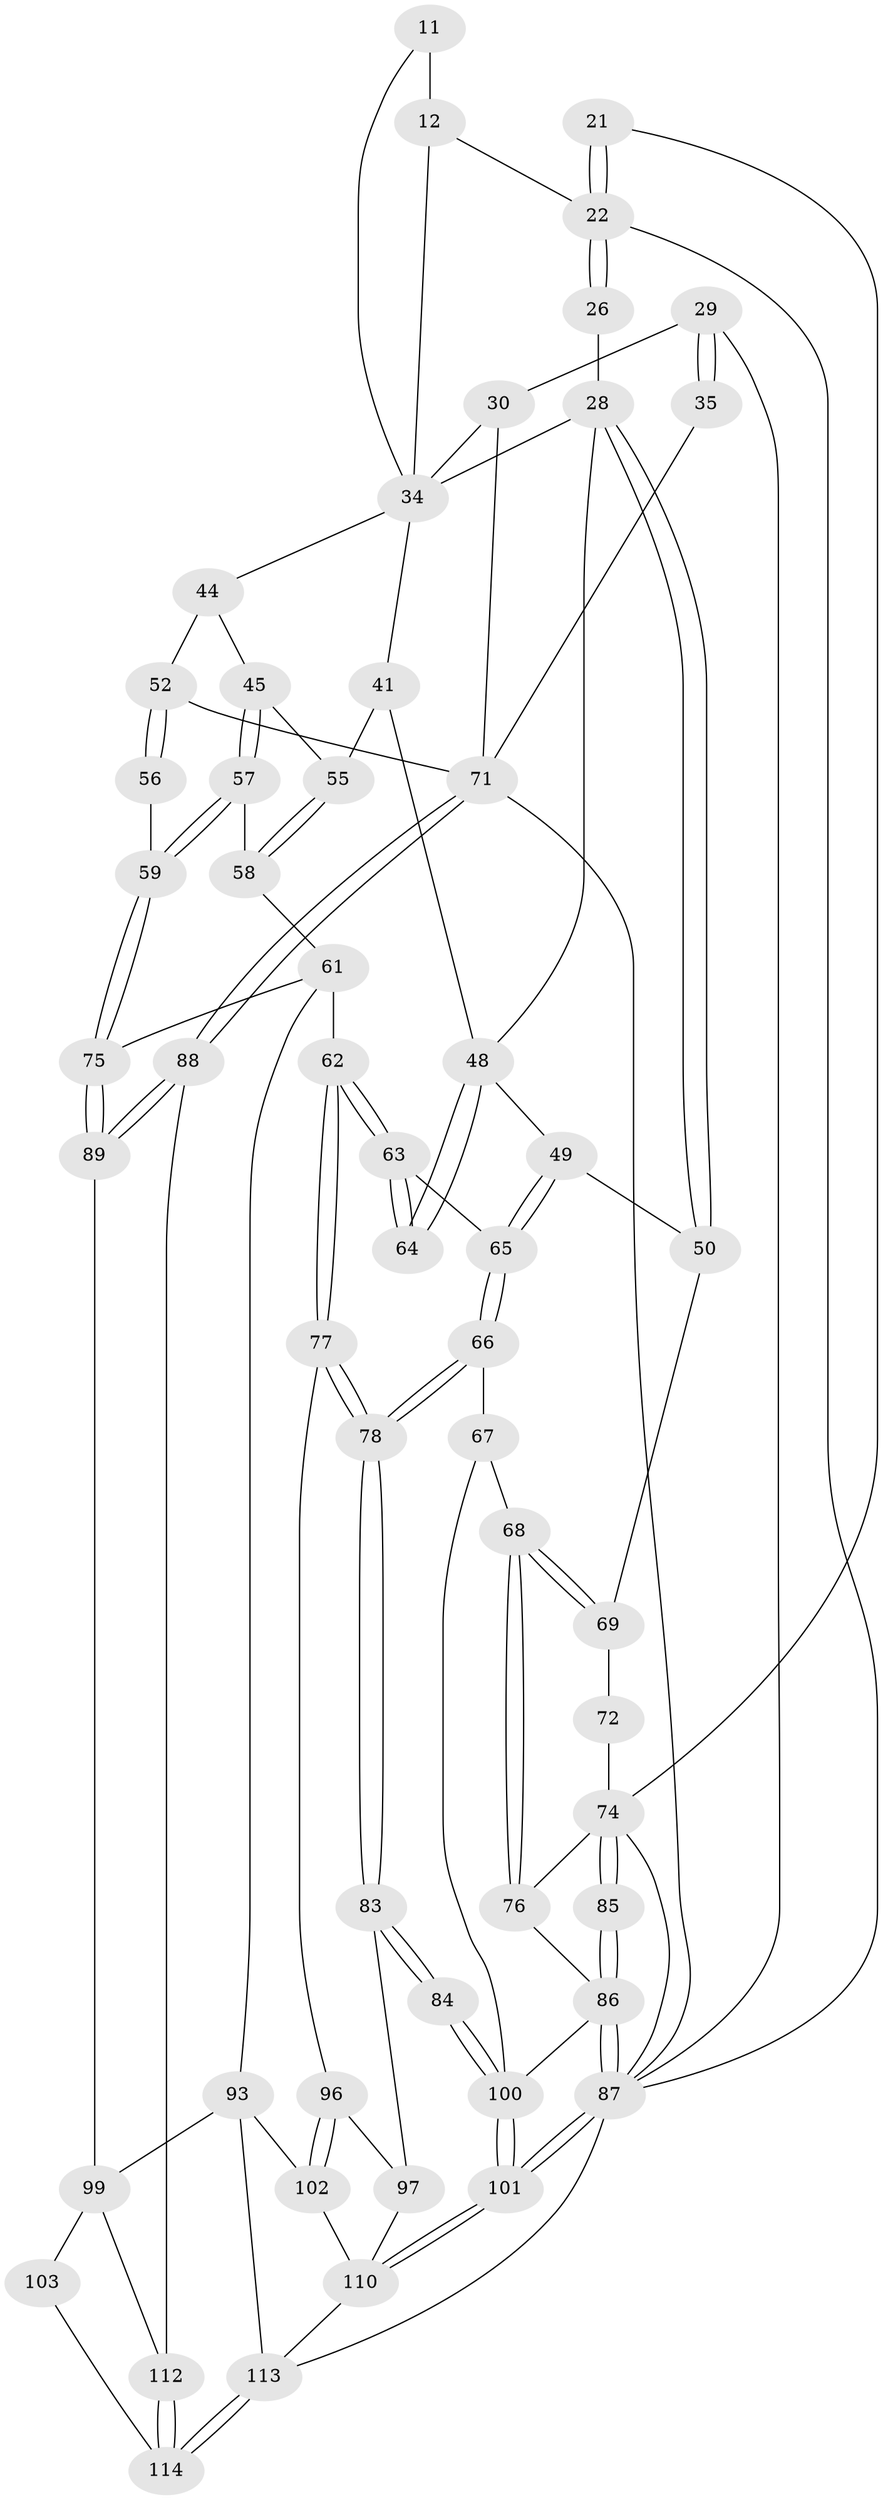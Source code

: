 // original degree distribution, {3: 0.017543859649122806, 5: 0.5263157894736842, 6: 0.21929824561403508, 4: 0.23684210526315788}
// Generated by graph-tools (version 1.1) at 2025/01/03/09/25 05:01:28]
// undirected, 57 vertices, 125 edges
graph export_dot {
graph [start="1"]
  node [color=gray90,style=filled];
  11 [pos="+0.5289664499526631+0.1379434155265645"];
  12 [pos="+0.5151277654622329+0.13870495833892688",super="+8+6"];
  21 [pos="+0.010394897867710796+0.3404818433824475"];
  22 [pos="+0.057968269573992606+0.3168088821906329",super="+17+18"];
  26 [pos="+0.08852003590917241+0.30741457722616433",super="+16"];
  28 [pos="+0.30708260445558205+0.3337150112828053",super="+27+25+15"];
  29 [pos="+0.8522700933485864+0.13642204161808674",super="+3"];
  30 [pos="+0.7767145302232105+0.1626825658488654",super="+9"];
  34 [pos="+0.587218897200906+0.3232257330516856",super="+24+13+14"];
  35 [pos="+1+0.20504183438466697"];
  41 [pos="+0.5267474285483166+0.38585168128797015",super="+40"];
  44 [pos="+0.732582889232182+0.39266154789093255",super="+33"];
  45 [pos="+0.700583835085217+0.47155022713498396"];
  48 [pos="+0.20851740221023368+0.4781750251149151",super="+43"];
  49 [pos="+0.1903131194491657+0.4853651504869825"];
  50 [pos="+0.16756866226419168+0.4759426169292224"];
  52 [pos="+1+0.607427216780752",super="+38+39+47"];
  55 [pos="+0.5852898256982723+0.48781769939900954",super="+46"];
  56 [pos="+0.8473791091702901+0.5698860583220032"];
  57 [pos="+0.7102331373261273+0.5189510864085444"];
  58 [pos="+0.5948660395066974+0.5361383210336482"];
  59 [pos="+0.8008450111403662+0.6007115868107874"];
  61 [pos="+0.5229412154834282+0.6379550690235347",super="+60"];
  62 [pos="+0.46507142291946196+0.6205845543320482"];
  63 [pos="+0.402007654210382+0.5415027755609864"];
  64 [pos="+0.4037439642841699+0.49087137273261283"];
  65 [pos="+0.27352830702298536+0.5907731647740204"];
  66 [pos="+0.25920421564959445+0.6167716528958507"];
  67 [pos="+0.2230204428365243+0.6378235559967445"];
  68 [pos="+0.16953056447290724+0.6188485161404621"];
  69 [pos="+0.1636612221676188+0.60804184960008",super="+53"];
  71 [pos="+1+0.7862552055521845",super="+51+36+37"];
  72 [pos="+0.09192253387934778+0.5813349510960962",super="+54"];
  74 [pos="+0+0.47367602032132516",super="+73+19+20"];
  75 [pos="+0.7998251152993722+0.6028585888906115"];
  76 [pos="+0.08518390995381533+0.6553140814710873"];
  77 [pos="+0.39058733048786454+0.7138615420874568"];
  78 [pos="+0.33972762813068186+0.7491303556206597"];
  83 [pos="+0.3287747705740324+0.7729476556841014"];
  84 [pos="+0.28099723737749427+0.7993966708571525"];
  85 [pos="+0+0.5827577160829186"];
  86 [pos="+0+0.9614723209174125",super="+81+82"];
  87 [pos="+0+1",super="+4+70"];
  88 [pos="+0.9271822602310454+0.8158030667703262"];
  89 [pos="+0.7861092348469945+0.6505800622186217"];
  93 [pos="+0.5722909443206337+0.7240095621694244",super="+92"];
  96 [pos="+0.43532771631342226+0.8103007407246233",super="+95"];
  97 [pos="+0.38463121564783714+0.8228314777482748"];
  99 [pos="+0.7848269265568375+0.843688625653425",super="+90+91"];
  100 [pos="+0.19487451930311966+1",super="+80+79"];
  101 [pos="+0.16607314580489096+1"];
  102 [pos="+0.49565838185013694+0.8499301909574872",super="+94"];
  103 [pos="+0.6673811995437195+0.8613848581574177"];
  110 [pos="+0.29490585486467347+1",super="+109+108"];
  112 [pos="+0.8298577680112613+0.9632576177018578",super="+98"];
  113 [pos="+0.8904811151453594+1",super="+111"];
  114 [pos="+0.8415361502354457+1",super="+105+104"];
  11 -- 12 [weight=2];
  11 -- 34;
  12 -- 34 [weight=2];
  12 -- 22;
  21 -- 22 [weight=2];
  21 -- 22;
  21 -- 74;
  22 -- 26 [weight=2];
  22 -- 26;
  22 -- 87;
  26 -- 28 [weight=2];
  28 -- 50;
  28 -- 50;
  28 -- 34 [weight=2];
  28 -- 48;
  29 -- 30 [weight=2];
  29 -- 35 [weight=2];
  29 -- 35;
  29 -- 87 [weight=2];
  30 -- 34;
  30 -- 71;
  34 -- 44;
  34 -- 41;
  35 -- 71;
  41 -- 55 [weight=2];
  41 -- 48;
  44 -- 45;
  44 -- 52 [weight=2];
  45 -- 57;
  45 -- 57;
  45 -- 55;
  48 -- 49;
  48 -- 64 [weight=2];
  48 -- 64;
  49 -- 50;
  49 -- 65;
  49 -- 65;
  50 -- 69;
  52 -- 56 [weight=2];
  52 -- 56;
  52 -- 71 [weight=3];
  55 -- 58;
  55 -- 58;
  56 -- 59;
  57 -- 58;
  57 -- 59;
  57 -- 59;
  58 -- 61;
  59 -- 75;
  59 -- 75;
  61 -- 62;
  61 -- 93;
  61 -- 75;
  62 -- 63;
  62 -- 63;
  62 -- 77;
  62 -- 77;
  63 -- 64;
  63 -- 64;
  63 -- 65;
  65 -- 66;
  65 -- 66;
  66 -- 67;
  66 -- 78;
  66 -- 78;
  67 -- 68;
  67 -- 100;
  68 -- 69;
  68 -- 69;
  68 -- 76;
  68 -- 76;
  69 -- 72 [weight=2];
  71 -- 88;
  71 -- 88;
  71 -- 87;
  72 -- 74 [weight=2];
  74 -- 85;
  74 -- 85;
  74 -- 76;
  74 -- 87;
  75 -- 89;
  75 -- 89;
  76 -- 86;
  77 -- 78;
  77 -- 78;
  77 -- 96;
  78 -- 83;
  78 -- 83;
  83 -- 84;
  83 -- 84;
  83 -- 97;
  84 -- 100 [weight=2];
  84 -- 100;
  85 -- 86 [weight=2];
  85 -- 86;
  86 -- 87;
  86 -- 87;
  86 -- 100;
  87 -- 101;
  87 -- 101;
  87 -- 113;
  88 -- 89;
  88 -- 89;
  88 -- 112;
  89 -- 99;
  93 -- 102;
  93 -- 113;
  93 -- 99;
  96 -- 97;
  96 -- 102 [weight=2];
  96 -- 102;
  97 -- 110;
  99 -- 103 [weight=2];
  99 -- 112;
  100 -- 101;
  100 -- 101;
  101 -- 110;
  101 -- 110;
  102 -- 110;
  103 -- 114;
  110 -- 113 [weight=2];
  112 -- 114 [weight=2];
  112 -- 114;
  113 -- 114 [weight=2];
  113 -- 114;
}
